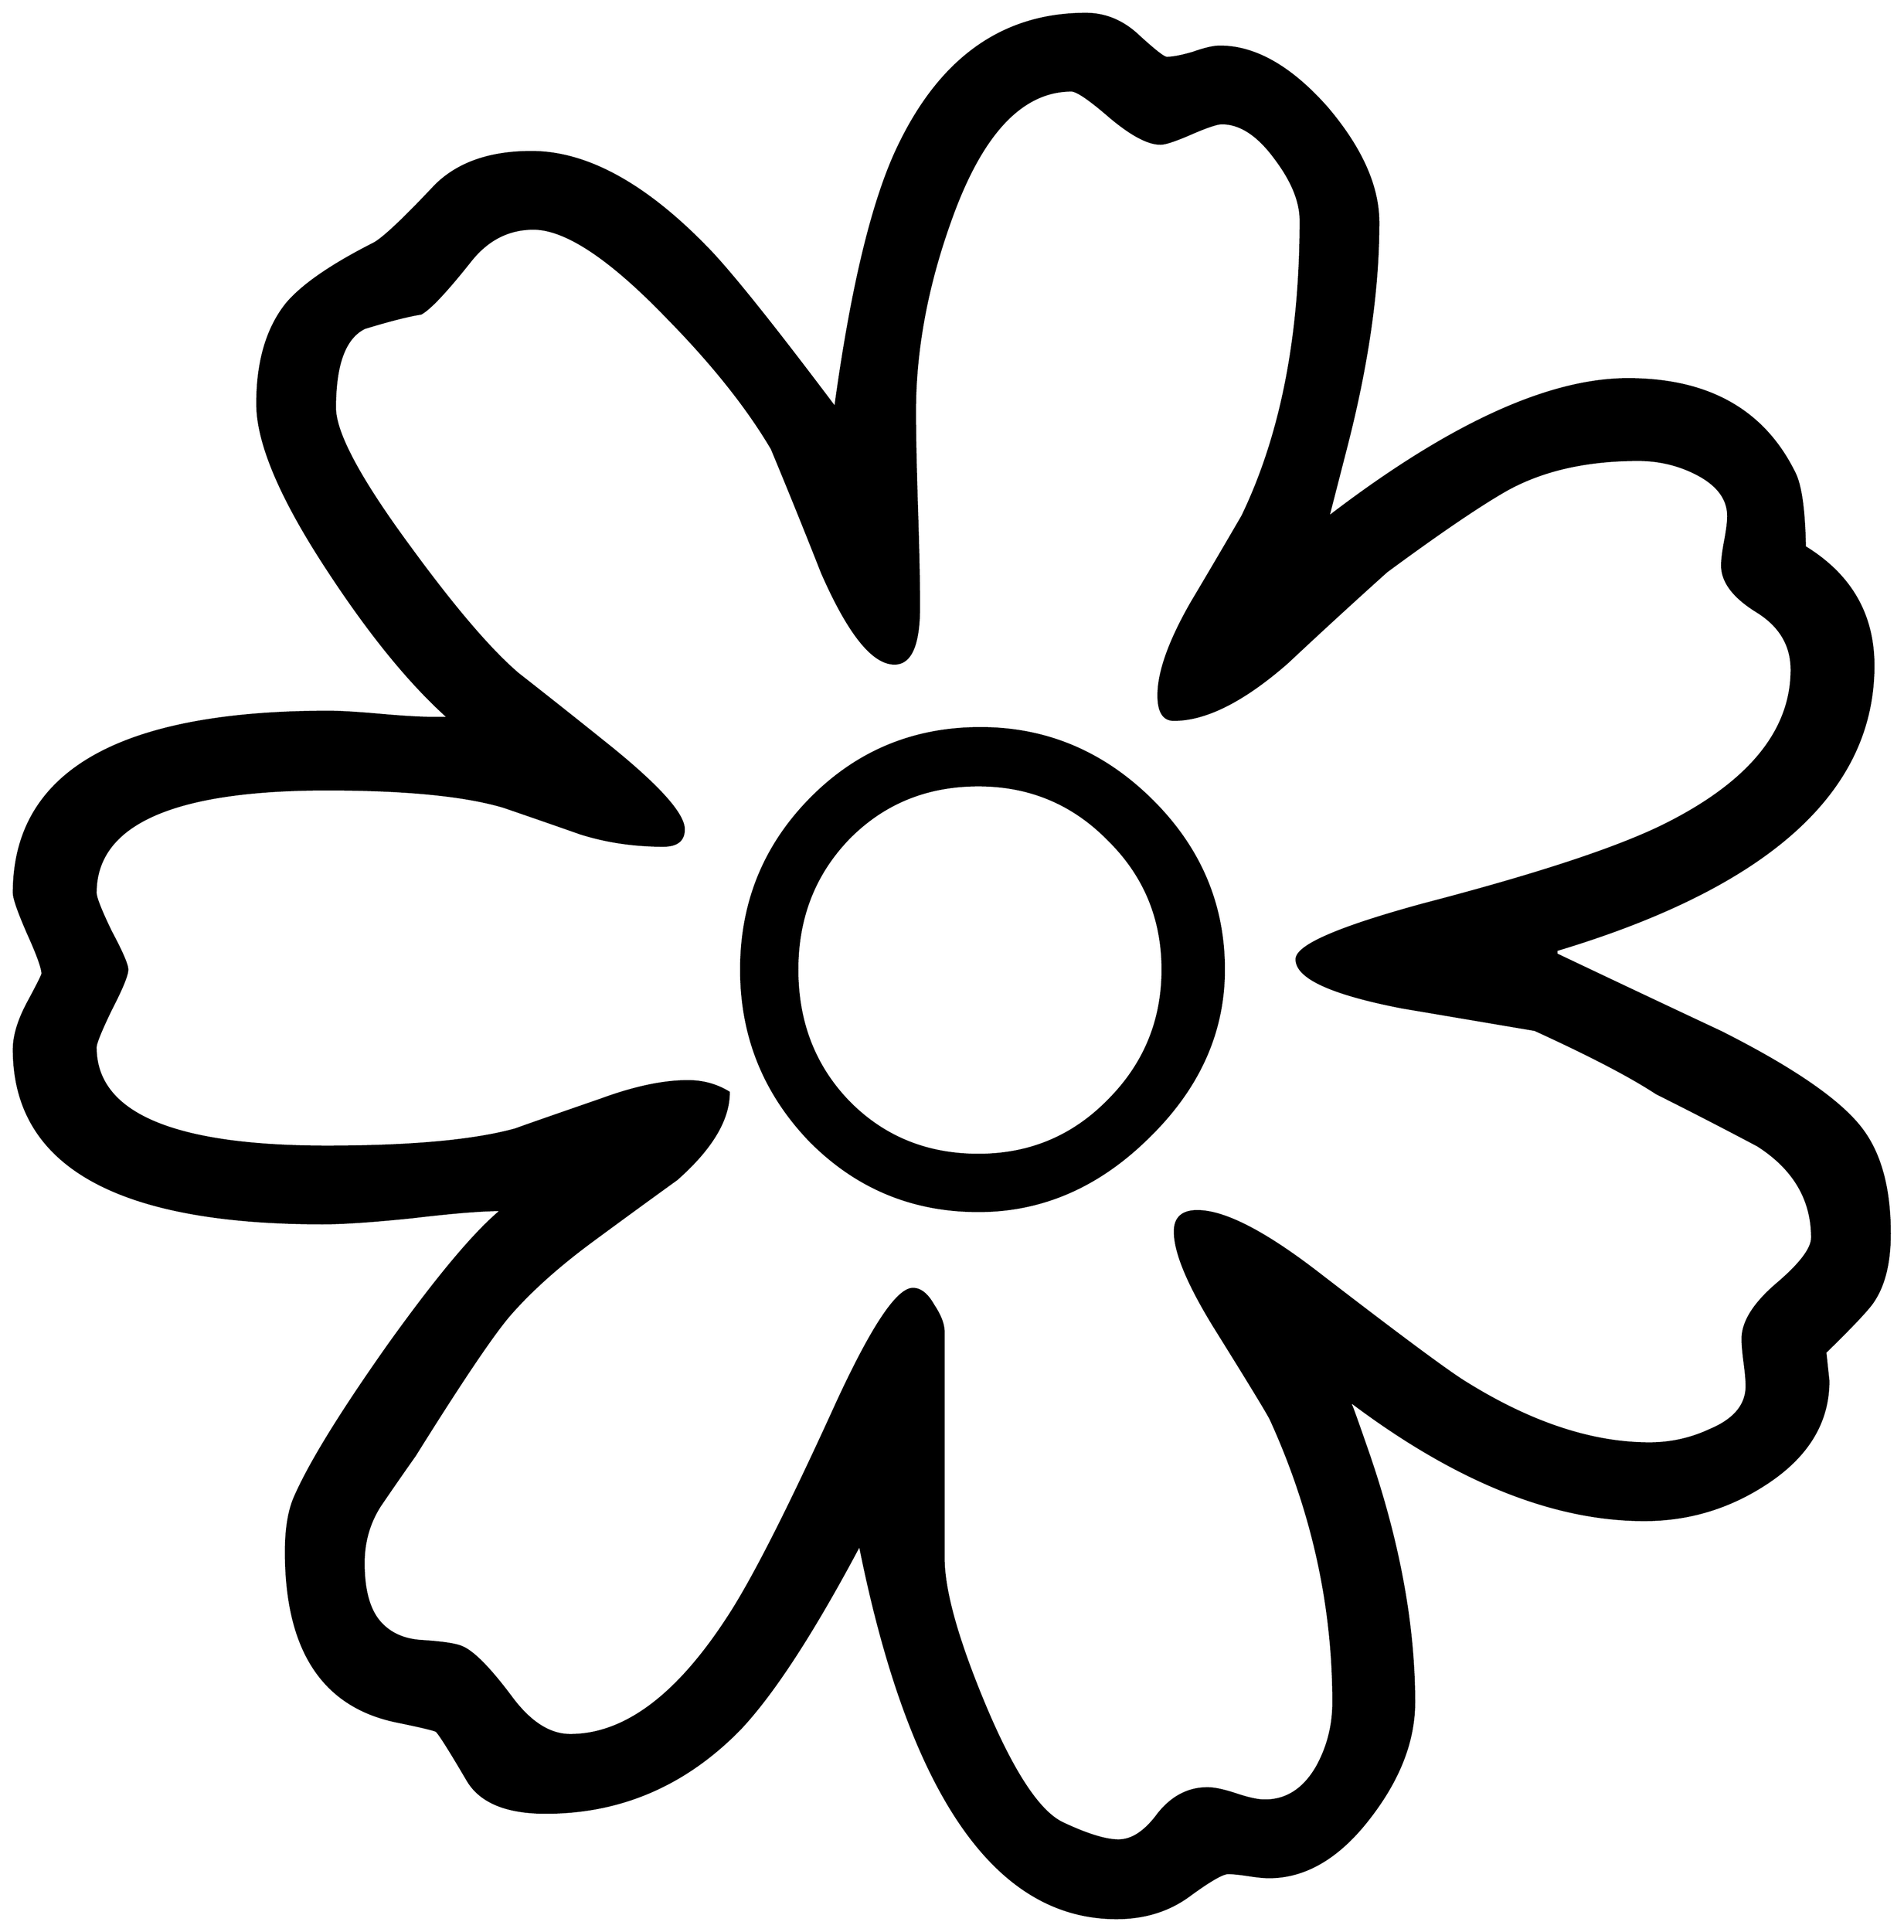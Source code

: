 


\begin{tikzpicture}[y=0.80pt, x=0.80pt, yscale=-1.0, xscale=1.0, inner sep=0pt, outer sep=0pt]
\begin{scope}[shift={(100.0,1707.0)},nonzero rule]
  \path[draw=.,fill=.,line width=1.600pt] (1916.0,-322.0) ..
    controls (1916.0,-294.0) and (1910.667,-272.0) ..
    (1900.0,-256.0) .. controls (1895.333,-248.667) and
    (1879.667,-232.0) .. (1853.0,-206.0) .. controls
    (1855.0,-187.333) and (1856.0,-178.0) .. (1856.0,-178.0) ..
    controls (1856.0,-137.333) and (1835.333,-103.667) ..
    (1794.0,-77.0) .. controls (1758.0,-53.667) and (1718.667,-42.0)
    .. (1676.0,-42.0) .. controls (1587.333,-42.0) and
    (1492.0,-80.333) .. (1390.0,-157.0) -- (1389.0,-155.0) ..
    controls (1389.0,-156.333) and (1395.0,-139.667) ..
    (1407.0,-105.0) .. controls (1436.333,-19.0) and (1451.0,61.333)
    .. (1451.0,136.0) .. controls (1451.0,173.333) and
    (1436.667,210.667) .. (1408.0,248.0) .. controls (1378.0,287.333)
    and (1345.0,307.0) .. (1309.0,307.0) .. controls
    (1304.333,307.0) and (1297.667,306.333) .. (1289.0,305.0) ..
    controls (1280.333,303.667) and (1273.667,303.0) .. (1269.0,303.0)
    .. controls (1263.667,303.0) and (1251.0,310.333) ..
    (1231.0,325.0) .. controls (1211.0,339.667) and (1187.333,347.0)
    .. (1160.0,347.0) .. controls (1041.333,347.0) and
    (957.667,225.333) .. (909.0,-18.0) .. controls (863.667,67.333) and
    (824.667,127.333) .. (792.0,162.0) .. controls (738.667,216.667) and
    (675.333,244.0) .. (602.0,244.0) .. controls (564.0,244.0) and
    (538.667,233.667) .. (526.0,213.0) .. controls (508.0,182.333) and
    (497.667,166.0) .. (495.0,164.0) .. controls (492.333,162.667) and
    (479.667,159.667) .. (457.0,155.0) .. controls (384.333,140.333) and
    (348.0,85.0) .. (348.0,-11.0) .. controls (348.0,-33.667) and
    (351.0,-51.667) .. (357.0,-65.0) .. controls (371.667,-98.333) and
    (402.333,-148.0) .. (449.0,-214.0) .. controls (496.333,-280.0)
    and (533.0,-323.667) .. (559.0,-345.0) .. controls
    (540.333,-345.0) and (511.333,-342.667) .. (472.0,-338.0) ..
    controls (433.333,-334.0) and (404.0,-332.0) .. (384.0,-332.0)
    .. controls (182.667,-332.0) and (82.0,-388.667) ..
    (82.0,-502.0) .. controls (82.0,-515.333) and (86.667,-530.667) ..
    (96.0,-548.0) .. controls (105.333,-565.333) and (110.0,-574.667)
    .. (110.0,-576.0) .. controls (110.0,-581.333) and
    (105.333,-594.333) .. (96.0,-615.0) .. controls (86.667,-636.333)
    and (82.0,-649.667) .. (82.0,-655.0) .. controls (82.0,-773.0)
    and (184.667,-832.0) .. (390.0,-832.0) .. controls
    (400.667,-832.0) and (417.333,-831.0) .. (440.0,-829.0) ..
    controls (462.667,-827.0) and (479.667,-826.0) .. (491.0,-826.0)
    -- (507.0,-826.0) .. controls (469.667,-859.333) and
    (430.667,-907.0) .. (390.0,-969.0) .. controls (343.333,-1039.667)
    and (320.0,-1094.333) .. (320.0,-1133.0) .. controls
    (320.0,-1174.333) and (329.667,-1207.0) .. (349.0,-1231.0) ..
    controls (364.333,-1249.0) and (392.333,-1268.333) ..
    (433.0,-1289.0) .. controls (441.667,-1293.0) and
    (462.0,-1312.0) .. (494.0,-1346.0) .. controls
    (516.0,-1368.0) and (547.333,-1379.0) .. (588.0,-1379.0) ..
    controls (641.333,-1379.0) and (698.0,-1348.333) ..
    (758.0,-1287.0) .. controls (780.0,-1265.0) and
    (822.333,-1212.333) .. (885.0,-1129.0) .. controls
    (900.333,-1241.0) and (919.667,-1323.333) .. (943.0,-1376.0) ..
    controls (984.333,-1468.0) and (1046.667,-1514.0) ..
    (1130.0,-1514.0) .. controls (1149.333,-1514.0) and
    (1166.667,-1506.667) .. (1182.0,-1492.0) .. controls
    (1197.333,-1478.0) and (1206.333,-1471.0) .. (1209.0,-1471.0) ..
    controls (1215.0,-1471.0) and (1223.667,-1472.667) ..
    (1235.0,-1476.0) .. controls (1246.333,-1480.0) and
    (1255.0,-1482.0) .. (1261.0,-1482.0) .. controls
    (1295.667,-1482.0) and (1330.667,-1462.0) .. (1366.0,-1422.0) ..
    controls (1399.333,-1382.667) and (1416.0,-1345.333) ..
    (1416.0,-1310.0) .. controls (1416.0,-1245.333) and
    (1405.667,-1172.667) .. (1385.0,-1092.0) .. controls
    (1373.0,-1045.333) and (1367.0,-1022.0) .. (1367.0,-1022.0) ..
    controls (1484.333,-1112.0) and (1582.0,-1157.0) ..
    (1660.0,-1157.0) .. controls (1738.667,-1157.0) and
    (1793.0,-1126.333) .. (1823.0,-1065.0) .. controls
    (1829.0,-1053.0) and (1832.333,-1029.0) .. (1833.0,-993.0) ..
    controls (1877.667,-965.667) and (1900.0,-927.0) ..
    (1900.0,-877.0) .. controls (1900.0,-753.667) and
    (1796.667,-661.0) .. (1590.0,-599.0) -- (1590.0,-595.0) ..
    controls (1643.333,-569.667) and (1697.0,-544.333) ..
    (1751.0,-519.0) .. controls (1823.667,-482.333) and
    (1870.0,-450.0) .. (1890.0,-422.0) .. controls
    (1907.333,-398.0) and (1916.0,-364.667) .. (1916.0,-322.0) --
    cycle(1840.0,-318.0) .. controls (1840.0,-355.333) and
    (1822.333,-385.333) .. (1787.0,-408.0) .. controls
    (1754.333,-425.333) and (1721.333,-442.333) .. (1688.0,-459.0) ..
    controls (1662.667,-475.667) and (1623.0,-496.333) ..
    (1569.0,-521.0) .. controls (1525.667,-528.333) and
    (1482.333,-535.667) .. (1439.0,-543.0) .. controls
    (1370.333,-556.333) and (1336.0,-572.0) .. (1336.0,-590.0) ..
    controls (1336.0,-603.333) and (1377.667,-621.333) ..
    (1461.0,-644.0) .. controls (1571.0,-672.667) and
    (1649.0,-698.333) .. (1695.0,-721.0) .. controls
    (1778.333,-762.333) and (1820.0,-813.0) .. (1820.0,-873.0) ..
    controls (1820.0,-897.0) and (1808.667,-916.0) ..
    (1786.0,-930.0) .. controls (1763.333,-944.0) and
    (1752.0,-959.0) .. (1752.0,-975.0) .. controls
    (1752.0,-980.333) and (1753.0,-988.333) .. (1755.0,-999.0) ..
    controls (1757.0,-1009.667) and (1758.0,-1017.667) ..
    (1758.0,-1023.0) .. controls (1758.0,-1040.333) and
    (1747.333,-1054.333) .. (1726.0,-1065.0) .. controls
    (1708.667,-1073.667) and (1690.0,-1078.0) .. (1670.0,-1078.0) ..
    controls (1618.667,-1078.0) and (1575.333,-1068.0) ..
    (1540.0,-1048.0) .. controls (1513.333,-1032.667) and
    (1474.667,-1006.333) .. (1424.0,-969.0) .. controls
    (1391.333,-939.667) and (1359.0,-910.0) .. (1327.0,-880.0) ..
    controls (1284.333,-842.667) and (1247.333,-824.0) ..
    (1216.0,-824.0) .. controls (1206.0,-824.0) and
    (1201.0,-832.0) .. (1201.0,-848.0) .. controls
    (1201.0,-870.667) and (1211.667,-900.667) .. (1233.0,-938.0) ..
    controls (1249.667,-966.0) and (1266.333,-994.333) ..
    (1283.0,-1023.0) .. controls (1321.0,-1101.667) and
    (1340.0,-1198.0) .. (1340.0,-1312.0) .. controls
    (1340.0,-1330.667) and (1331.667,-1351.0) .. (1315.0,-1373.0) ..
    controls (1298.333,-1395.667) and (1281.0,-1407.0) ..
    (1263.0,-1407.0) .. controls (1258.333,-1407.0) and
    (1248.333,-1403.667) .. (1233.0,-1397.0) .. controls
    (1217.667,-1390.333) and (1207.667,-1387.0) .. (1203.0,-1387.0) ..
    controls (1191.0,-1387.0) and (1174.667,-1395.667) ..
    (1154.0,-1413.0) .. controls (1134.0,-1430.333) and
    (1121.333,-1439.0) .. (1116.0,-1439.0) .. controls
    (1067.333,-1439.0) and (1028.0,-1397.0) .. (998.0,-1313.0) ..
    controls (974.667,-1248.333) and (963.0,-1185.667) ..
    (963.0,-1125.0) .. controls (963.0,-1103.667) and
    (963.667,-1072.0) .. (965.0,-1030.0) .. controls
    (966.333,-988.0) and (967.0,-956.333) .. (967.0,-935.0) ..
    controls (967.0,-897.667) and (959.0,-879.0) .. (943.0,-879.0)
    .. controls (921.667,-879.0) and (898.0,-908.667) ..
    (872.0,-968.0) .. controls (856.0,-1008.667) and
    (839.667,-1049.0) .. (823.0,-1089.0) .. controls
    (799.0,-1129.667) and (764.667,-1172.667) .. (720.0,-1218.0) ..
    controls (664.667,-1275.333) and (621.333,-1304.0) ..
    (590.0,-1304.0) .. controls (565.333,-1304.0) and
    (544.667,-1293.333) .. (528.0,-1272.0) .. controls
    (504.667,-1242.667) and (488.667,-1225.667) .. (480.0,-1221.0) ..
    controls (467.333,-1219.0) and (449.0,-1214.333) ..
    (425.0,-1207.0) .. controls (405.667,-1197.667) and
    (396.0,-1171.667) .. (396.0,-1129.0) .. controls
    (396.0,-1104.333) and (420.333,-1059.0) .. (469.0,-993.0) ..
    controls (512.333,-933.667) and (547.667,-892.333) .. (575.0,-869.0)
    .. controls (605.667,-845.0) and (636.333,-820.667) ..
    (667.0,-796.0) .. controls (713.667,-758.0) and (737.0,-731.667)
    .. (737.0,-717.0) .. controls (737.0,-706.333) and
    (730.333,-701.0) .. (717.0,-701.0) .. controls (688.333,-701.0)
    and (661.333,-705.0) .. (636.0,-713.0) .. controls
    (611.333,-721.667) and (586.333,-730.333) .. (561.0,-739.0) ..
    controls (523.0,-750.333) and (465.333,-756.0) .. (388.0,-756.0)
    .. controls (237.333,-756.0) and (162.0,-722.333) ..
    (162.0,-655.0) .. controls (162.0,-650.333) and (167.0,-637.667)
    .. (177.0,-617.0) .. controls (187.667,-597.0) and
    (193.0,-584.667) .. (193.0,-580.0) .. controls (193.0,-574.667)
    and (187.667,-561.667) .. (177.0,-541.0) .. controls
    (167.0,-520.333) and (162.0,-508.0) .. (162.0,-504.0) ..
    controls (162.0,-439.333) and (237.333,-407.0) .. (388.0,-407.0)
    .. controls (470.667,-407.0) and (532.333,-412.667) ..
    (573.0,-424.0) .. controls (574.333,-424.667) and (602.0,-434.333)
    .. (656.0,-453.0) .. controls (688.667,-465.0) and
    (717.0,-471.0) .. (741.0,-471.0) .. controls (755.667,-471.0)
    and (769.0,-467.333) .. (781.0,-460.0) .. controls
    (781.0,-433.333) and (764.0,-405.0) .. (730.0,-375.0) ..
    controls (701.333,-354.333) and (673.0,-333.667) .. (645.0,-313.0)
    .. controls (613.667,-289.667) and (588.0,-266.667) ..
    (568.0,-244.0) .. controls (552.0,-226.0) and (520.667,-179.667)
    .. (474.0,-105.0) .. controls (462.667,-89.0) and
    (451.333,-72.667) .. (440.0,-56.0) .. controls (429.333,-39.333) and
    (424.0,-20.667) .. (424.0,0.0) .. controls (424.0,27.333) and
    (429.667,47.0) .. (441.0,59.0) .. controls (450.333,69.0) and
    (463.0,74.667) .. (479.0,76.0) .. controls (500.333,77.333) and
    (514.0,79.333) .. (520.0,82.0) .. controls (531.333,86.667) and
    (547.667,103.333) .. (569.0,132.0) .. controls (587.0,156.0) and
    (606.0,168.0) .. (626.0,168.0) .. controls (678.667,168.0) and
    (729.667,130.333) .. (779.0,55.0) .. controls (803.0,19.0) and
    (838.667,-51.0) .. (886.0,-155.0) .. controls (920.667,-230.333)
    and (945.667,-268.0) .. (961.0,-268.0) .. controls
    (968.333,-268.0) and (975.0,-262.667) .. (981.0,-252.0) ..
    controls (987.667,-242.0) and (991.0,-233.333) .. (991.0,-226.0)
    -- (991.0,-5.0) .. controls (991.0,26.333) and (1004.0,73.333)
    .. (1030.0,136.0) .. controls (1058.0,203.333) and
    (1083.667,242.667) .. (1107.0,254.0) .. controls (1131.0,265.333)
    and (1149.333,271.0) .. (1162.0,271.0) .. controls
    (1175.333,271.0) and (1188.333,262.333) .. (1201.0,245.0) ..
    controls (1214.333,228.333) and (1230.333,220.0) .. (1249.0,220.0)
    .. controls (1255.667,220.0) and (1265.0,222.0) ..
    (1277.0,226.0) .. controls (1289.0,230.0) and (1298.333,232.0)
    .. (1305.0,232.0) .. controls (1326.333,232.0) and
    (1343.333,221.0) .. (1356.0,199.0) .. controls (1366.667,179.667)
    and (1372.0,158.667) .. (1372.0,136.0) .. controls
    (1372.0,41.333) and (1351.667,-50.667) .. (1311.0,-140.0) ..
    controls (1309.0,-144.667) and (1290.333,-175.333) ..
    (1255.0,-232.0) .. controls (1229.667,-273.333) and
    (1217.0,-304.0) .. (1217.0,-324.0) .. controls
    (1217.0,-337.333) and (1224.333,-344.0) .. (1239.0,-344.0) ..
    controls (1265.0,-344.0) and (1303.667,-324.333) ..
    (1355.0,-285.0) .. controls (1436.333,-222.333) and
    (1485.333,-186.0) .. (1502.0,-176.0) .. controls
    (1565.333,-136.667) and (1625.0,-117.0) .. (1681.0,-117.0) ..
    controls (1701.667,-117.0) and (1721.333,-121.333) ..
    (1740.0,-130.0) .. controls (1764.0,-140.0) and
    (1776.0,-154.333) .. (1776.0,-173.0) .. controls
    (1776.0,-178.333) and (1775.333,-186.0) .. (1774.0,-196.0) ..
    controls (1772.667,-206.0) and (1772.0,-213.667) ..
    (1772.0,-219.0) .. controls (1772.0,-235.667) and
    (1783.333,-253.667) .. (1806.0,-273.0) .. controls
    (1828.667,-292.333) and (1840.0,-307.333) .. (1840.0,-318.0) --
    cycle(1265.0,-580.0) .. controls (1265.0,-518.667) and
    (1240.333,-464.0) .. (1191.0,-416.0) .. controls
    (1142.333,-368.0) and (1087.0,-344.0) .. (1025.0,-344.0) ..
    controls (960.333,-344.0) and (905.333,-367.0) .. (860.0,-413.0)
    .. controls (815.333,-459.667) and (793.0,-515.333) ..
    (793.0,-580.0) .. controls (793.0,-645.333) and (815.667,-701.0)
    .. (861.0,-747.0) .. controls (906.333,-793.0) and
    (961.667,-816.0) .. (1027.0,-816.0) .. controls
    (1091.0,-816.0) and (1146.667,-792.667) .. (1194.0,-746.0) ..
    controls (1241.333,-699.333) and (1265.0,-644.0) ..
    (1265.0,-580.0) -- cycle(1205.0,-580.0) .. controls
    (1205.0,-630.0) and (1187.333,-672.333) .. (1152.0,-707.0) ..
    controls (1117.333,-742.333) and (1075.0,-760.0) ..
    (1025.0,-760.0) .. controls (974.333,-760.0) and
    (932.0,-742.667) .. (898.0,-708.0) .. controls (864.667,-673.333)
    and (848.0,-630.667) .. (848.0,-580.0) .. controls
    (848.0,-528.667) and (864.667,-485.667) .. (898.0,-451.0) ..
    controls (932.0,-416.333) and (974.333,-399.0) ..
    (1025.0,-399.0) .. controls (1075.0,-399.0) and
    (1117.333,-416.667) .. (1152.0,-452.0) .. controls
    (1187.333,-487.333) and (1205.0,-530.0) .. (1205.0,-580.0) --
    cycle;
\end{scope}

\end{tikzpicture}

